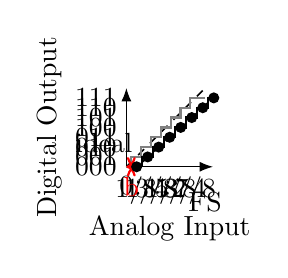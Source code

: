 \begin{tikzpicture}
	% axes
	\draw[Latex-Latex] (1.1,0) -- node[midway, below, yshift = -5mm] {Analog Input} (0,0) -- (0,1) node[midway, above, rotate=90, yshift = 7mm] {Digital Output};
	% x- labels
	\draw (0,0) node[anchor=north ] {0}
	(0.125,0) node[anchor=north ] {1/8}
	(0.250,0) node[anchor=north ] {1/4}
	(0.375,0) node[anchor=north ] {3/8}
	(0.5,0) node[anchor=north ] {1/2}
	(0.625,0) node[anchor=north ] {5/8}
	(0.750,0) node[anchor=north ] {3/4}
	(0.875,0) node[anchor=north ] {7/8}
	(1,0) node[anchor=north, yshift = -2mm] {FS};
	
	%y-labels		
	\draw	(0,0) node[anchor=east] {000}
	(0, 0.125) node[anchor=east] {001}
	(0, 0.250) node[anchor=east] {010}
	(0, 0.375) node[anchor= east] {011}
	(0, 0.5) node[anchor= east] {100}
	(0, 0.625) node[anchor= east] {101}
	(0, 0.750) node[anchor= east] {110}
	(0, 0.875) node[anchor= east] {111};
	
	%line
	\draw[dashed, semithick] (0,0) -- (1,1);

	
	\draw (0.2, 0.3) node[anchor=east] {ideal};
	\draw [thick, gray] (0,0) -- (0.062,0) -- (0.062, 0.125) -- (0.188, 0.125) -- (0.188, 0.250) -- (0.312, 0.250) --  (0.312, 0.375) -- (0.438, 0.375) -- (0.438, 0.5) -- (0.562,  0.5) -- (0.562,  0.625) -- (0.688,  0.625) -- (0.688,  0.750) -- (0.812,  0.750) -- (0.812,  0.875) -- (0.938,  0.875) --  (1, 0.875) ;
	
	\draw[<->, thick, red] (0,0) -- (0.125,0) node[midway, anchor = north] {b};
\begin{scope}[xshift=1mm] 
	\draw[dotted, thick] (0.03,0) -- (1.01,0.875);
	
%stairs
	\draw [thick] (0.1,0) -- (0.1,0.125) -- (0.24, 0.125) -- (0.24, 0.250) -- (0.38, 0.250) -- (0.38, 0.375) --  (0.52, 0.375) -- (0.52, 0.5) -- (0.66, 0.5) -- (0.66,  0.625) -- (0.8,  0.625) -- (0.8, 0.750) -- (0.94,  0.750) -- (0.94,  0.875) -- (1.08,  0.875);

%points	

	\draw (0.03,0) node[circle, fill = black, inner sep=0pt, minimum size = 4pt] {};
	\draw (0.17,0.125) node[circle, fill = black, inner sep=0pt,  minimum size = 4pt] {};
	\draw (0.31,0.25) node[circle, fill = black, inner sep=0pt, minimum size = 4pt] {};
	\draw (0.45,0.375) node[circle, fill = black, inner sep=0pt, minimum size = 4pt] {};
	\draw (0.59,0.5) node[circle, fill = black, inner sep=0pt, minimum size = 4pt] {};
	\draw (0.73,0.625) node[circle, fill = black, inner sep=0pt, minimum size = 4pt] {};
	\draw (0.87,0.75) node[circle, fill = black, inner sep=0pt, minimum size = 4pt] {};
	\draw (1.01,0.875) node[circle, fill = black, inner sep=0pt, minimum size = 4pt] {};
\end{scope}	
	
\end{tikzpicture}
